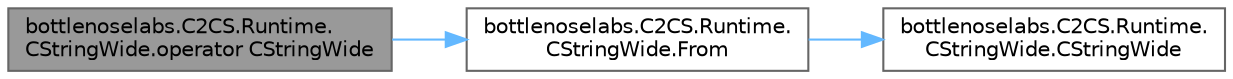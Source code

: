 digraph "bottlenoselabs.C2CS.Runtime.CStringWide.operator CStringWide"
{
 // LATEX_PDF_SIZE
  bgcolor="transparent";
  edge [fontname=Helvetica,fontsize=10,labelfontname=Helvetica,labelfontsize=10];
  node [fontname=Helvetica,fontsize=10,shape=box,height=0.2,width=0.4];
  rankdir="LR";
  Node1 [id="Node000001",label="bottlenoselabs.C2CS.Runtime.\lCStringWide.operator CStringWide",height=0.2,width=0.4,color="gray40", fillcolor="grey60", style="filled", fontcolor="black",tooltip="Performs an implicit conversion from a byte pointer to a CStringWide."];
  Node1 -> Node2 [id="edge1_Node000001_Node000002",color="steelblue1",style="solid",tooltip=" "];
  Node2 [id="Node000002",label="bottlenoselabs.C2CS.Runtime.\lCStringWide.From",height=0.2,width=0.4,color="grey40", fillcolor="white", style="filled",URL="$structbottlenoselabs_1_1_c2_c_s_1_1_runtime_1_1_c_string_wide.html#a575cd008408ce15dab7755020bbced5b",tooltip="Performs an implicit conversion from a byte pointer to a CStringWide."];
  Node2 -> Node3 [id="edge2_Node000002_Node000003",color="steelblue1",style="solid",tooltip=" "];
  Node3 [id="Node000003",label="bottlenoselabs.C2CS.Runtime.\lCStringWide.CStringWide",height=0.2,width=0.4,color="grey40", fillcolor="white", style="filled",URL="$structbottlenoselabs_1_1_c2_c_s_1_1_runtime_1_1_c_string_wide.html#afa33221f90364d727c02028413f2cd6b",tooltip="Initializes a new instance of the CStringWide struct."];
}

